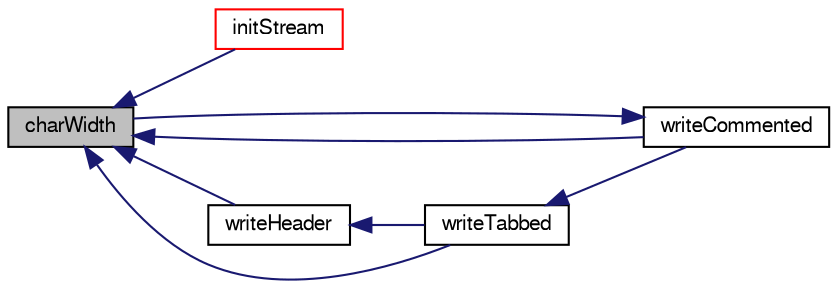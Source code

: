 digraph "charWidth"
{
  bgcolor="transparent";
  edge [fontname="FreeSans",fontsize="10",labelfontname="FreeSans",labelfontsize="10"];
  node [fontname="FreeSans",fontsize="10",shape=record];
  rankdir="LR";
  Node1877 [label="charWidth",height=0.2,width=0.4,color="black", fillcolor="grey75", style="filled", fontcolor="black"];
  Node1877 -> Node1878 [dir="back",color="midnightblue",fontsize="10",style="solid",fontname="FreeSans"];
  Node1878 [label="initStream",height=0.2,width=0.4,color="red",URL="$a26122.html#a8d019a3b75a52575f1d86ca11bba1d93",tooltip="Initialise the output stream for writing. "];
  Node1877 -> Node1908 [dir="back",color="midnightblue",fontsize="10",style="solid",fontname="FreeSans"];
  Node1908 [label="writeCommented",height=0.2,width=0.4,color="black",URL="$a26122.html#aa95016de4648a20980e42fb08415ef18",tooltip="Write a commented string to stream. "];
  Node1908 -> Node1877 [dir="back",color="midnightblue",fontsize="10",style="solid",fontname="FreeSans"];
  Node1877 -> Node1909 [dir="back",color="midnightblue",fontsize="10",style="solid",fontname="FreeSans"];
  Node1909 [label="writeHeader",height=0.2,width=0.4,color="black",URL="$a26122.html#a5f851657bd4e2aab2eab213f4d60e403",tooltip="Write a commented header to stream. "];
  Node1909 -> Node1910 [dir="back",color="midnightblue",fontsize="10",style="solid",fontname="FreeSans"];
  Node1910 [label="writeTabbed",height=0.2,width=0.4,color="black",URL="$a26122.html#a2e6c1a957c47ad0b5b36a79a3a4e7d39",tooltip="Write a tabbed string to stream. "];
  Node1910 -> Node1908 [dir="back",color="midnightblue",fontsize="10",style="solid",fontname="FreeSans"];
  Node1877 -> Node1910 [dir="back",color="midnightblue",fontsize="10",style="solid",fontname="FreeSans"];
}
